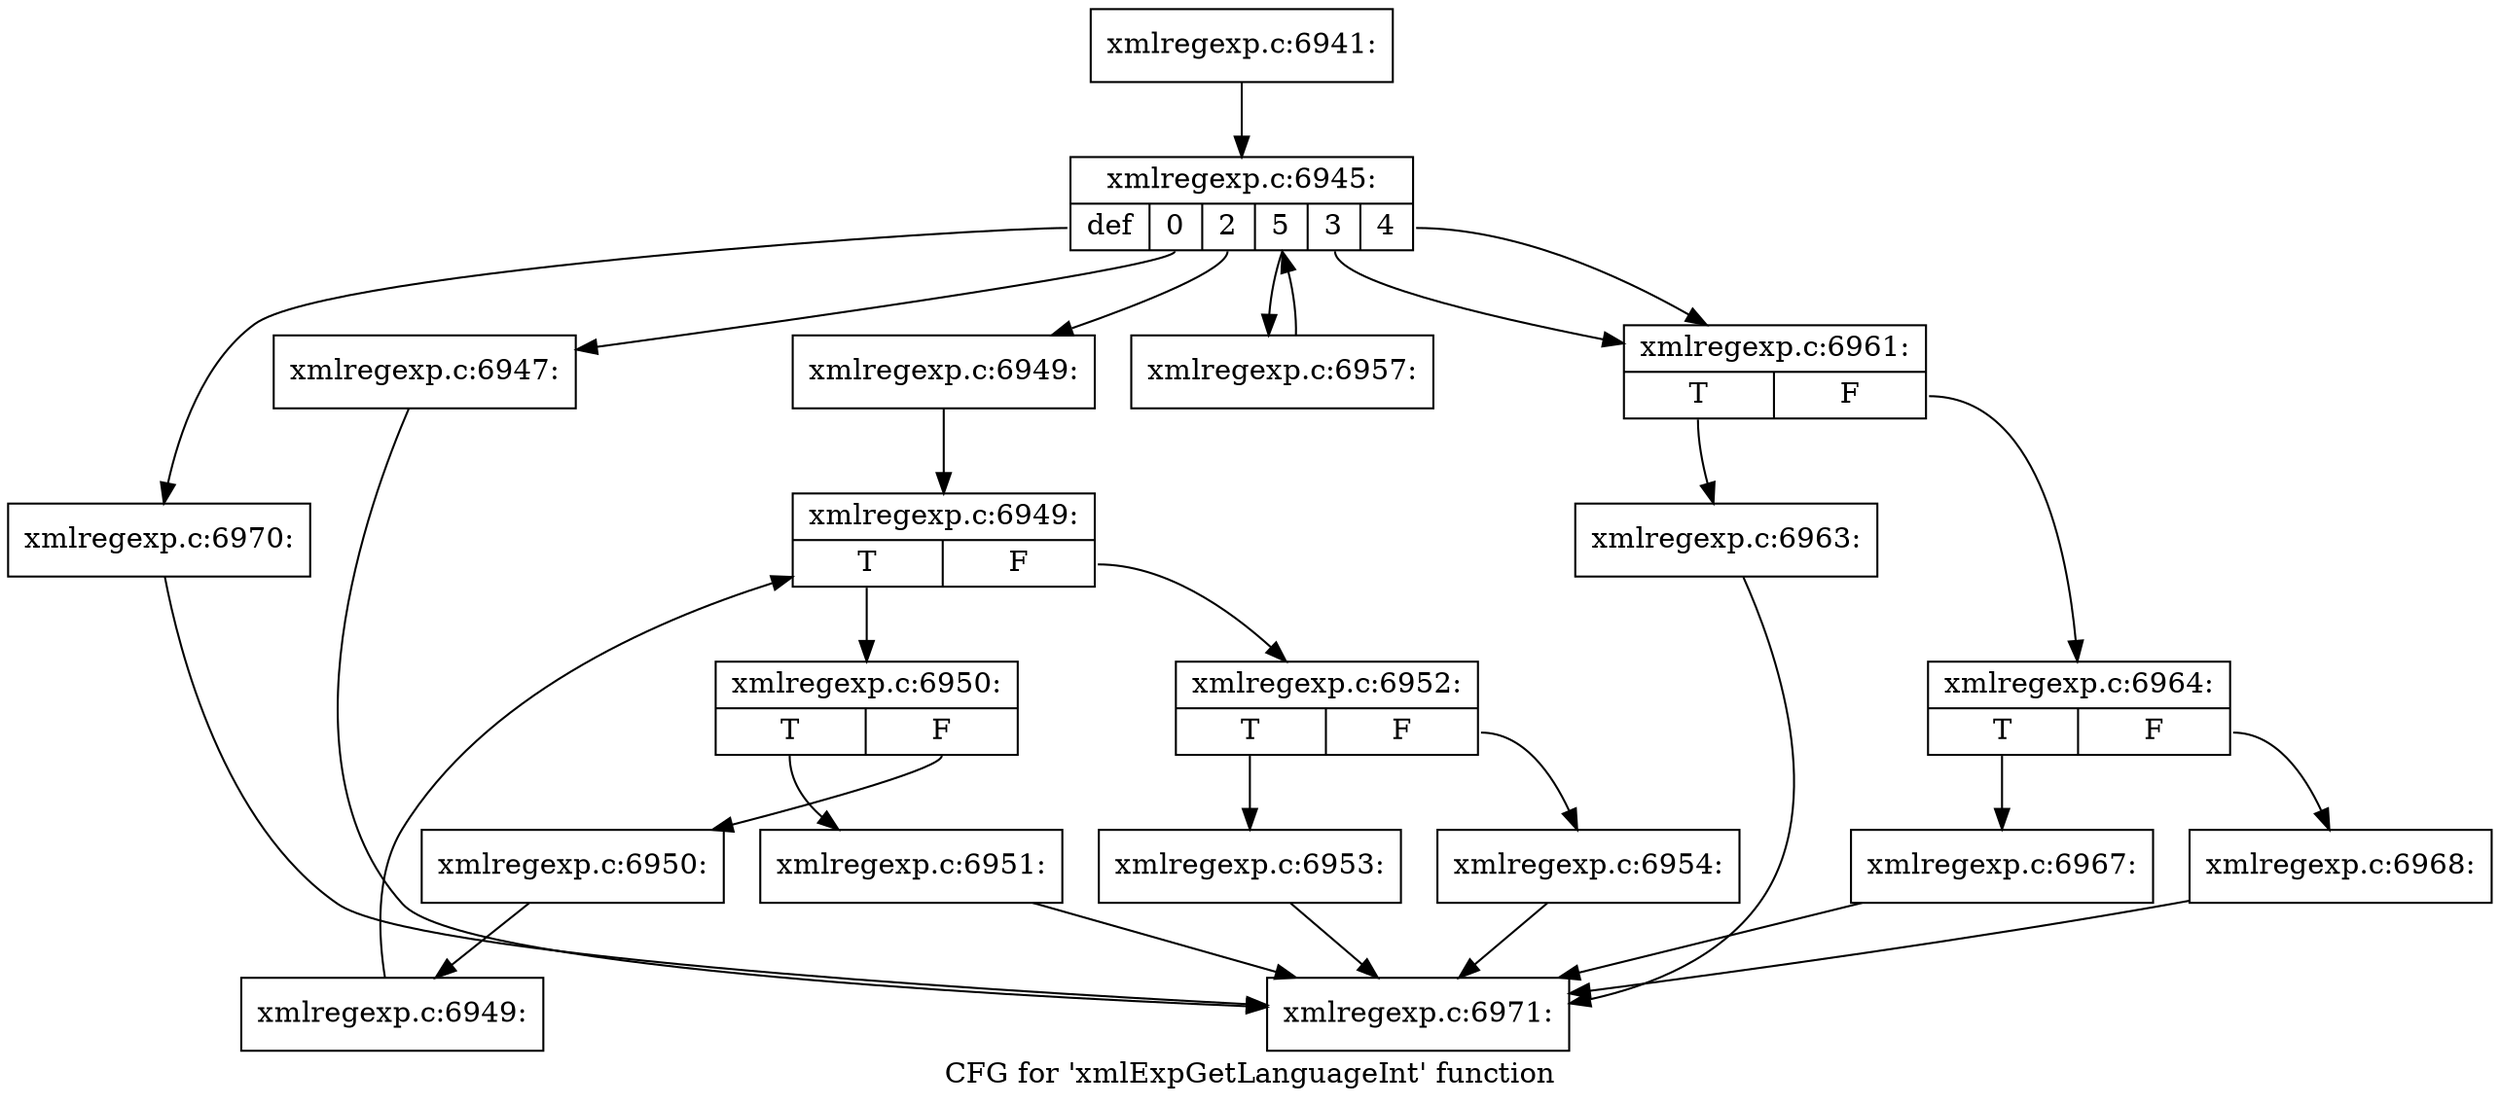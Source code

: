 digraph "CFG for 'xmlExpGetLanguageInt' function" {
	label="CFG for 'xmlExpGetLanguageInt' function";

	Node0x3d4bb50 [shape=record,label="{xmlregexp.c:6941:}"];
	Node0x3d4bb50 -> Node0x3d506f0;
	Node0x3d506f0 [shape=record,label="{xmlregexp.c:6945:|{<s0>def|<s1>0|<s2>2|<s3>5|<s4>3|<s5>4}}"];
	Node0x3d506f0:s0 -> Node0x3d507d0;
	Node0x3d506f0:s1 -> Node0x3d50d80;
	Node0x3d506f0:s2 -> Node0x3d50f40;
	Node0x3d506f0:s3 -> Node0x3d52d40;
	Node0x3d506f0:s4 -> Node0x3d530c0;
	Node0x3d506f0:s5 -> Node0x3d530c0;
	Node0x3d50d80 [shape=record,label="{xmlregexp.c:6947:}"];
	Node0x3d50d80 -> Node0x3d4e8b0;
	Node0x3d50f40 [shape=record,label="{xmlregexp.c:6949:}"];
	Node0x3d50f40 -> Node0x3d51160;
	Node0x3d51160 [shape=record,label="{xmlregexp.c:6949:|{<s0>T|<s1>F}}"];
	Node0x3d51160:s0 -> Node0x3d51440;
	Node0x3d51160:s1 -> Node0x3d50fc0;
	Node0x3d51440 [shape=record,label="{xmlregexp.c:6950:|{<s0>T|<s1>F}}"];
	Node0x3d51440:s0 -> Node0x3d51770;
	Node0x3d51440:s1 -> Node0x3d517c0;
	Node0x3d51770 [shape=record,label="{xmlregexp.c:6951:}"];
	Node0x3d51770 -> Node0x3d4e8b0;
	Node0x3d517c0 [shape=record,label="{xmlregexp.c:6950:}"];
	Node0x3d517c0 -> Node0x3d513b0;
	Node0x3d513b0 [shape=record,label="{xmlregexp.c:6949:}"];
	Node0x3d513b0 -> Node0x3d51160;
	Node0x3d50fc0 [shape=record,label="{xmlregexp.c:6952:|{<s0>T|<s1>F}}"];
	Node0x3d50fc0:s0 -> Node0x3d52220;
	Node0x3d50fc0:s1 -> Node0x3d52270;
	Node0x3d52220 [shape=record,label="{xmlregexp.c:6953:}"];
	Node0x3d52220 -> Node0x3d4e8b0;
	Node0x3d52270 [shape=record,label="{xmlregexp.c:6954:}"];
	Node0x3d52270 -> Node0x3d4e8b0;
	Node0x3d52d40 [shape=record,label="{xmlregexp.c:6957:}"];
	Node0x3d52d40 -> Node0x3d506f0;
	Node0x3d530c0 [shape=record,label="{xmlregexp.c:6961:|{<s0>T|<s1>F}}"];
	Node0x3d530c0:s0 -> Node0x3d537b0;
	Node0x3d530c0:s1 -> Node0x3d53800;
	Node0x3d537b0 [shape=record,label="{xmlregexp.c:6963:}"];
	Node0x3d537b0 -> Node0x3d4e8b0;
	Node0x3d53800 [shape=record,label="{xmlregexp.c:6964:|{<s0>T|<s1>F}}"];
	Node0x3d53800:s0 -> Node0x3d54530;
	Node0x3d53800:s1 -> Node0x3d54580;
	Node0x3d54530 [shape=record,label="{xmlregexp.c:6967:}"];
	Node0x3d54530 -> Node0x3d4e8b0;
	Node0x3d54580 [shape=record,label="{xmlregexp.c:6968:}"];
	Node0x3d54580 -> Node0x3d4e8b0;
	Node0x3d507d0 [shape=record,label="{xmlregexp.c:6970:}"];
	Node0x3d507d0 -> Node0x3d4e8b0;
	Node0x3d4e8b0 [shape=record,label="{xmlregexp.c:6971:}"];
}
